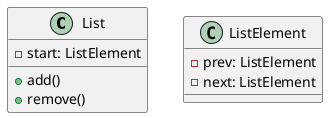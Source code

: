 @startuml

class List {
  -start: ListElement
  +add()
  +remove()
}

class ListElement {
  -prev: ListElement
  -next: ListElement
}

@enduml